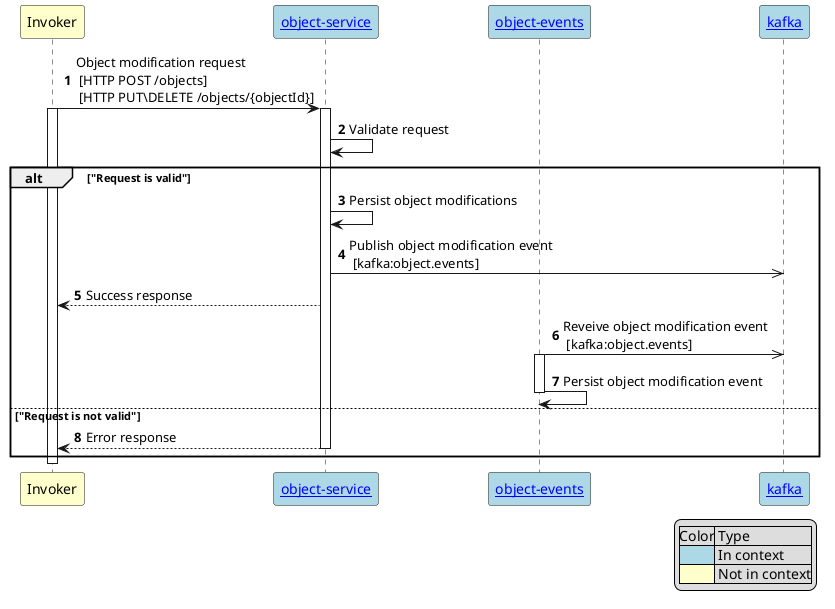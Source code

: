 @startuml
autonumber

participant "Invoker" as invoker #Business
participant "[[/architect/components/business.objects.service object-service]]" as objectService #LightBlue
participant "[[/architect/components/business.objects.service object-events]]" as objectEvents #LightBlue
participant "[[/architect/components/inf.messaging.kafka kafka]]" as kafka #LightBlue

invoker -> objectService: Object modification request \n [HTTP POST /objects] \n [HTTP PUT\DELETE /objects/{objectId}]
activate invoker
activate objectService
objectService -> objectService: Validate request

alt "Request is valid"
    objectService -> objectService: Persist object modifications
    objectService ->> kafka: Publish object modification event\n [kafka:object.events]
    objectService --> invoker: Success response
    objectEvents ->> kafka: Reveive object modification event\n [kafka:object.events]
    activate objectEvents
    objectEvents -> objectEvents: Persist object modification event
    deactivate objectEvents
else "Request is not valid"
    objectService --> invoker: Error response
    deactivate objectService
end
deactivate objectService
deactivate invoker

legend right
    |Color| Type |
    |<#LightBlue>| In context|
    |<#Business>| Not in context|
endlegend


@enduml